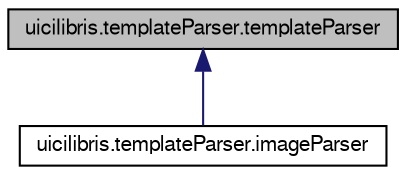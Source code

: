 digraph G
{
  edge [fontname="FreeSans",fontsize="10",labelfontname="FreeSans",labelfontsize="10"];
  node [fontname="FreeSans",fontsize="10",shape=record];
  Node1 [label="uicilibris.templateParser.templateParser",height=0.2,width=0.4,color="black", fillcolor="grey75", style="filled" fontcolor="black"];
  Node1 -> Node2 [dir="back",color="midnightblue",fontsize="10",style="solid",fontname="FreeSans"];
  Node2 [label="uicilibris.templateParser.imageParser",height=0.2,width=0.4,color="black", fillcolor="white", style="filled",URL="$classuicilibris_1_1templateParser_1_1imageParser.html",tooltip="a class to parse wiki images, based on the module re"];
}
